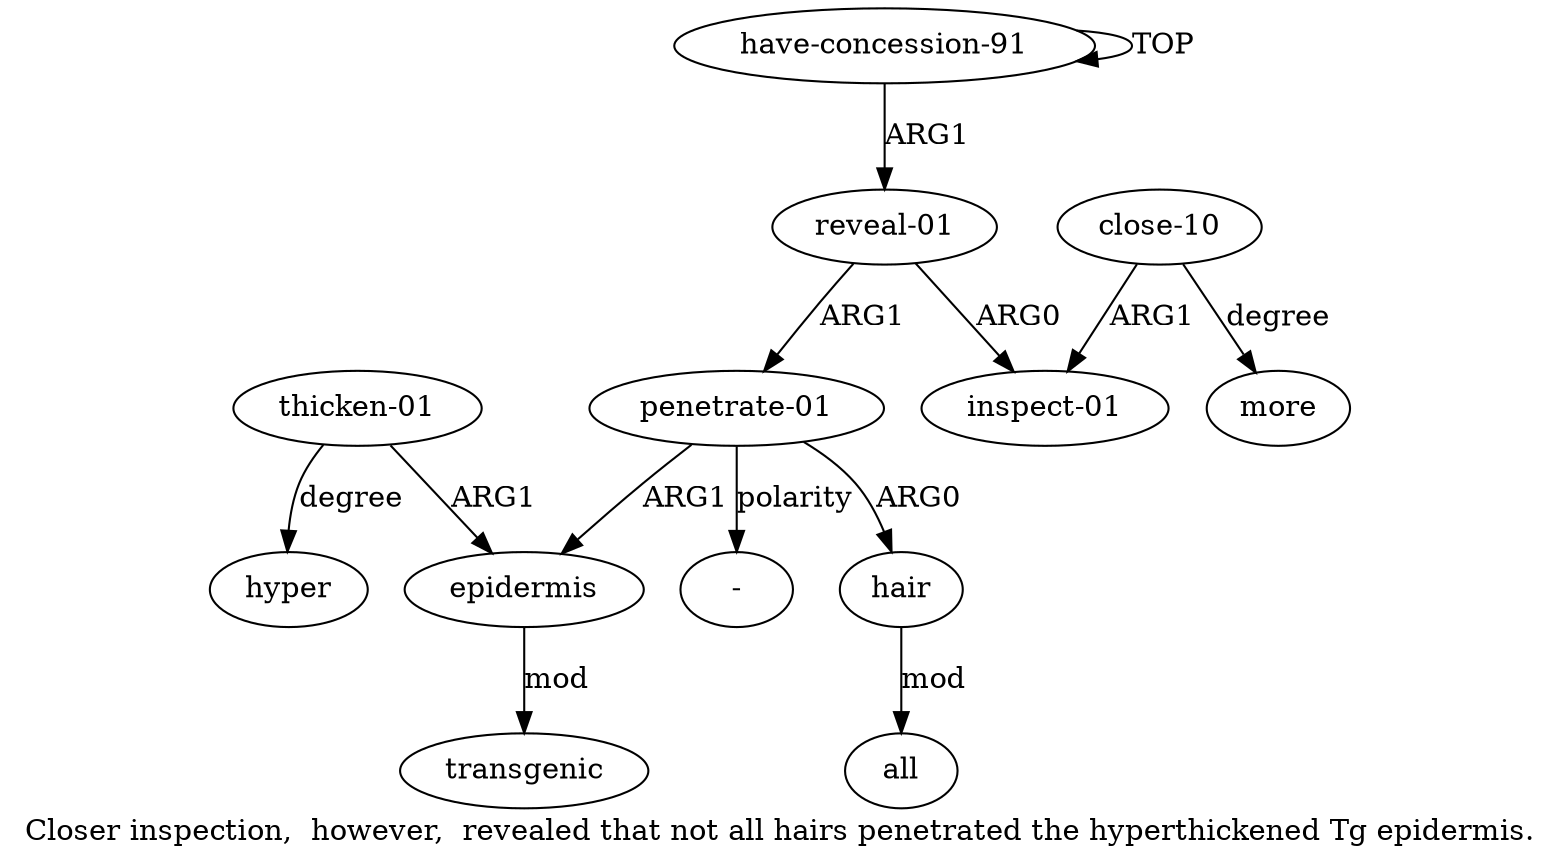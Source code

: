 digraph  {
	graph [label="Closer inspection,  however,  revealed that not all hairs penetrated the hyperthickened Tg epidermis."];
	node [label="\N"];
	a11	 [color=black,
		gold_ind=11,
		gold_label=hyper,
		label=hyper,
		test_ind=11,
		test_label=hyper];
	a10	 [color=black,
		gold_ind=10,
		gold_label="thicken-01",
		label="thicken-01",
		test_ind=10,
		test_label="thicken-01"];
	a10 -> a11 [key=0,
	color=black,
	gold_label=degree,
	label=degree,
	test_label=degree];
a8 [color=black,
	gold_ind=8,
	gold_label=epidermis,
	label=epidermis,
	test_ind=8,
	test_label=epidermis];
a10 -> a8 [key=0,
color=black,
gold_label=ARG1,
label=ARG1,
test_label=ARG1];
"a5 -" [color=black,
gold_ind=-1,
gold_label="-",
label="-",
test_ind=-1,
test_label="-"];
a1 [color=black,
gold_ind=1,
gold_label="reveal-01",
label="reveal-01",
test_ind=1,
test_label="reveal-01"];
a2 [color=black,
gold_ind=2,
gold_label="inspect-01",
label="inspect-01",
test_ind=2,
test_label="inspect-01"];
a1 -> a2 [key=0,
color=black,
gold_label=ARG0,
label=ARG0,
test_label=ARG0];
a5 [color=black,
gold_ind=5,
gold_label="penetrate-01",
label="penetrate-01",
test_ind=5,
test_label="penetrate-01"];
a1 -> a5 [key=0,
color=black,
gold_label=ARG1,
label=ARG1,
test_label=ARG1];
a0 [color=black,
gold_ind=0,
gold_label="have-concession-91",
label="have-concession-91",
test_ind=0,
test_label="have-concession-91"];
a0 -> a1 [key=0,
color=black,
gold_label=ARG1,
label=ARG1,
test_label=ARG1];
a0 -> a0 [key=0,
color=black,
gold_label=TOP,
label=TOP,
test_label=TOP];
a3 [color=black,
gold_ind=3,
gold_label="close-10",
label="close-10",
test_ind=3,
test_label="close-10"];
a3 -> a2 [key=0,
color=black,
gold_label=ARG1,
label=ARG1,
test_label=ARG1];
a4 [color=black,
gold_ind=4,
gold_label=more,
label=more,
test_ind=4,
test_label=more];
a3 -> a4 [key=0,
color=black,
gold_label=degree,
label=degree,
test_label=degree];
a5 -> "a5 -" [key=0,
color=black,
gold_label=polarity,
label=polarity,
test_label=polarity];
a6 [color=black,
gold_ind=6,
gold_label=hair,
label=hair,
test_ind=6,
test_label=hair];
a5 -> a6 [key=0,
color=black,
gold_label=ARG0,
label=ARG0,
test_label=ARG0];
a5 -> a8 [key=0,
color=black,
gold_label=ARG1,
label=ARG1,
test_label=ARG1];
a7 [color=black,
gold_ind=7,
gold_label=all,
label=all,
test_ind=7,
test_label=all];
a6 -> a7 [key=0,
color=black,
gold_label=mod,
label=mod,
test_label=mod];
a9 [color=black,
gold_ind=9,
gold_label=transgenic,
label=transgenic,
test_ind=9,
test_label=transgenic];
a8 -> a9 [key=0,
color=black,
gold_label=mod,
label=mod,
test_label=mod];
}
